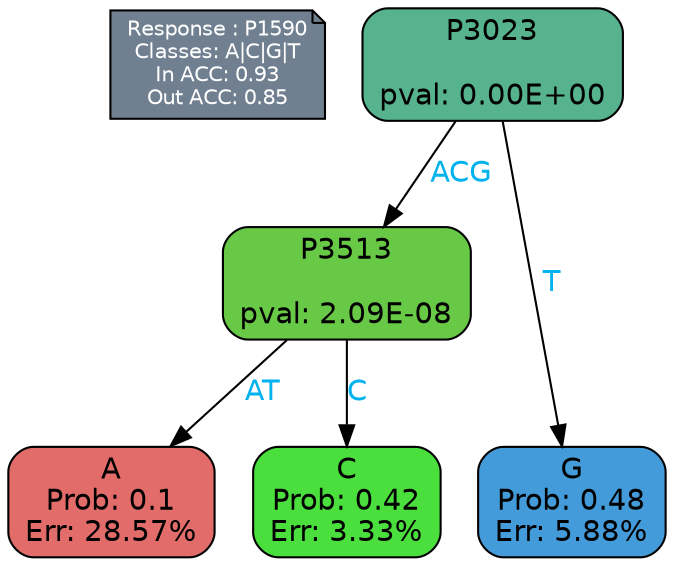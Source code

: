 digraph Tree {
node [shape=box, style="filled, rounded", color="black", fontname=helvetica] ;
graph [ranksep=equally, splines=polylines, bgcolor=transparent, dpi=600] ;
edge [fontname=helvetica] ;
LEGEND [label="Response : P1590
Classes: A|C|G|T
In ACC: 0.93
Out ACC: 0.85
",shape=note,align=left,style=filled,fillcolor="slategray",fontcolor="white",fontsize=10];1 [label="P3023

pval: 0.00E+00", fillcolor="#56b38d"] ;
2 [label="P3513

pval: 2.09E-08", fillcolor="#68c946"] ;
3 [label="A
Prob: 0.1
Err: 28.57%", fillcolor="#e16c6a"] ;
4 [label="C
Prob: 0.42
Err: 3.33%", fillcolor="#4bdf3e"] ;
5 [label="G
Prob: 0.48
Err: 5.88%", fillcolor="#439bda"] ;
1 -> 2 [label="ACG",fontcolor=deepskyblue2] ;
1 -> 5 [label="T",fontcolor=deepskyblue2] ;
2 -> 3 [label="AT",fontcolor=deepskyblue2] ;
2 -> 4 [label="C",fontcolor=deepskyblue2] ;
{rank = same; 3;4;5;}{rank = same; LEGEND;1;}}